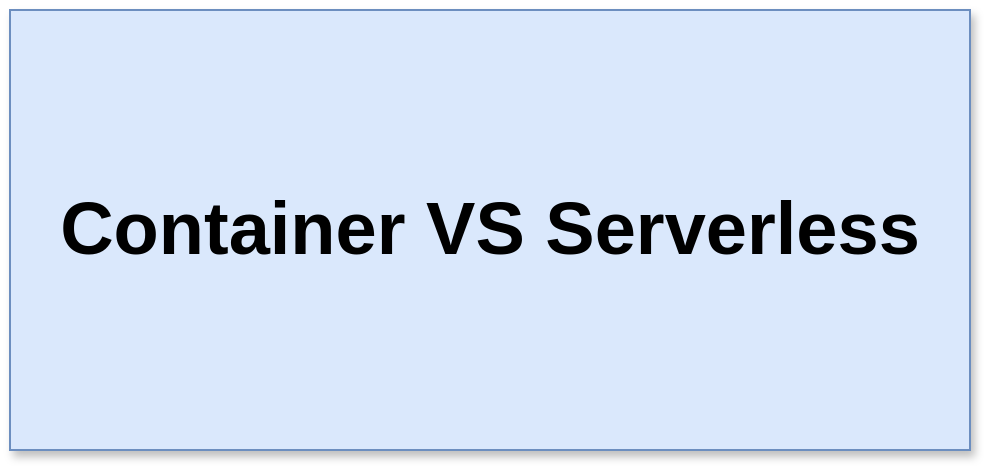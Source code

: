 <mxfile version="14.2.6" type="github" pages="2">
  <diagram id="RUg0fpaPUdboZP0s0-Rn" name="Page-1">
    <mxGraphModel dx="1038" dy="548" grid="1" gridSize="10" guides="1" tooltips="1" connect="1" arrows="1" fold="1" page="1" pageScale="1" pageWidth="1920" pageHeight="1200" math="0" shadow="0">
      <root>
        <mxCell id="0" />
        <mxCell id="1" parent="0" />
        <mxCell id="3zrFA4BYlM8P3fNeL2KV-1" value="Container VS Serverless" style="rounded=0;whiteSpace=wrap;html=1;fillColor=#dae8fc;strokeColor=#6c8ebf;shadow=1;fontSize=37;fontStyle=1;align=center;" vertex="1" parent="1">
          <mxGeometry x="450" y="260" width="480" height="220" as="geometry" />
        </mxCell>
      </root>
    </mxGraphModel>
  </diagram>
  <diagram id="6syx359uAunAKMhYW8UK" name="Page-2">
    <mxGraphModel dx="1038" dy="548" grid="1" gridSize="10" guides="1" tooltips="1" connect="1" arrows="1" fold="1" page="1" pageScale="1" pageWidth="827" pageHeight="1169" math="0" shadow="0">
      <root>
        <mxCell id="xrtiOd2CozrCP1-nwj0N-0" />
        <mxCell id="xrtiOd2CozrCP1-nwj0N-1" parent="xrtiOd2CozrCP1-nwj0N-0" />
        <mxCell id="xrtiOd2CozrCP1-nwj0N-2" value="" style="rounded=0;whiteSpace=wrap;html=1;fillColor=#dae8fc;strokeColor=#6c8ebf;" vertex="1" parent="xrtiOd2CozrCP1-nwj0N-1">
          <mxGeometry x="735" y="240" width="540" height="270" as="geometry" />
        </mxCell>
        <mxCell id="xrtiOd2CozrCP1-nwj0N-3" value="Your Computer" style="text;html=1;strokeColor=none;fillColor=none;align=center;verticalAlign=middle;whiteSpace=wrap;rounded=0;fontSize=21;fontStyle=1" vertex="1" parent="xrtiOd2CozrCP1-nwj0N-1">
          <mxGeometry x="886.25" y="210" width="237.5" height="20" as="geometry" />
        </mxCell>
        <mxCell id="xrtiOd2CozrCP1-nwj0N-4" value="Event Bus" style="rounded=0;whiteSpace=wrap;html=1;fontSize=21;" vertex="1" parent="xrtiOd2CozrCP1-nwj0N-1">
          <mxGeometry x="877.5" y="430" width="255" height="60" as="geometry" />
        </mxCell>
        <mxCell id="xrtiOd2CozrCP1-nwj0N-5" value="Users" style="rounded=0;whiteSpace=wrap;html=1;fontSize=21;" vertex="1" parent="xrtiOd2CozrCP1-nwj0N-1">
          <mxGeometry x="745" y="250" width="120" height="60" as="geometry" />
        </mxCell>
        <mxCell id="xrtiOd2CozrCP1-nwj0N-6" value="Products" style="rounded=0;whiteSpace=wrap;html=1;fontSize=21;" vertex="1" parent="xrtiOd2CozrCP1-nwj0N-1">
          <mxGeometry x="877.5" y="250" width="120" height="60" as="geometry" />
        </mxCell>
        <mxCell id="xrtiOd2CozrCP1-nwj0N-7" value="Moderation" style="rounded=0;whiteSpace=wrap;html=1;fontSize=21;" vertex="1" parent="xrtiOd2CozrCP1-nwj0N-1">
          <mxGeometry x="1140" y="250" width="120" height="60" as="geometry" />
        </mxCell>
        <mxCell id="xrtiOd2CozrCP1-nwj0N-8" value="Query" style="rounded=0;whiteSpace=wrap;html=1;fontSize=21;" vertex="1" parent="xrtiOd2CozrCP1-nwj0N-1">
          <mxGeometry x="1010" y="250" width="120" height="60" as="geometry" />
        </mxCell>
        <mxCell id="xrtiOd2CozrCP1-nwj0N-9" value="Port 4005" style="rounded=0;whiteSpace=wrap;html=1;fontSize=17;fontStyle=1" vertex="1" parent="xrtiOd2CozrCP1-nwj0N-1">
          <mxGeometry x="877.5" y="400" width="255" height="30" as="geometry" />
        </mxCell>
        <mxCell id="xrtiOd2CozrCP1-nwj0N-10" style="edgeStyle=orthogonalEdgeStyle;rounded=0;orthogonalLoop=1;jettySize=auto;html=1;exitX=0.5;exitY=1;exitDx=0;exitDy=0;entryX=0.5;entryY=0;entryDx=0;entryDy=0;fontSize=17;" edge="1" parent="xrtiOd2CozrCP1-nwj0N-1" source="xrtiOd2CozrCP1-nwj0N-11" target="xrtiOd2CozrCP1-nwj0N-9">
          <mxGeometry relative="1" as="geometry" />
        </mxCell>
        <mxCell id="xrtiOd2CozrCP1-nwj0N-11" value="Port 4000" style="rounded=0;whiteSpace=wrap;html=1;fontSize=17;fontStyle=1" vertex="1" parent="xrtiOd2CozrCP1-nwj0N-1">
          <mxGeometry x="745" y="310" width="120" height="30" as="geometry" />
        </mxCell>
        <mxCell id="xrtiOd2CozrCP1-nwj0N-12" style="edgeStyle=orthogonalEdgeStyle;rounded=0;orthogonalLoop=1;jettySize=auto;html=1;exitX=0.5;exitY=1;exitDx=0;exitDy=0;entryX=0.5;entryY=0;entryDx=0;entryDy=0;fontSize=17;" edge="1" parent="xrtiOd2CozrCP1-nwj0N-1" source="xrtiOd2CozrCP1-nwj0N-13" target="xrtiOd2CozrCP1-nwj0N-9">
          <mxGeometry relative="1" as="geometry" />
        </mxCell>
        <mxCell id="xrtiOd2CozrCP1-nwj0N-13" value="Port 4001" style="rounded=0;whiteSpace=wrap;html=1;fontSize=17;fontStyle=1" vertex="1" parent="xrtiOd2CozrCP1-nwj0N-1">
          <mxGeometry x="877.5" y="310" width="120" height="30" as="geometry" />
        </mxCell>
        <mxCell id="xrtiOd2CozrCP1-nwj0N-14" style="edgeStyle=orthogonalEdgeStyle;rounded=0;orthogonalLoop=1;jettySize=auto;html=1;exitX=0.5;exitY=1;exitDx=0;exitDy=0;entryX=0.5;entryY=0;entryDx=0;entryDy=0;fontSize=17;" edge="1" parent="xrtiOd2CozrCP1-nwj0N-1" source="xrtiOd2CozrCP1-nwj0N-15" target="xrtiOd2CozrCP1-nwj0N-9">
          <mxGeometry relative="1" as="geometry" />
        </mxCell>
        <mxCell id="xrtiOd2CozrCP1-nwj0N-15" value="Port 4002" style="rounded=0;whiteSpace=wrap;html=1;fontSize=17;fontStyle=1" vertex="1" parent="xrtiOd2CozrCP1-nwj0N-1">
          <mxGeometry x="1010" y="310" width="120" height="30" as="geometry" />
        </mxCell>
        <mxCell id="xrtiOd2CozrCP1-nwj0N-16" style="edgeStyle=orthogonalEdgeStyle;rounded=0;orthogonalLoop=1;jettySize=auto;html=1;exitX=0.5;exitY=1;exitDx=0;exitDy=0;fontSize=17;" edge="1" parent="xrtiOd2CozrCP1-nwj0N-1" source="xrtiOd2CozrCP1-nwj0N-17" target="xrtiOd2CozrCP1-nwj0N-9">
          <mxGeometry relative="1" as="geometry" />
        </mxCell>
        <mxCell id="xrtiOd2CozrCP1-nwj0N-17" value="Port 4003" style="rounded=0;whiteSpace=wrap;html=1;fontSize=17;fontStyle=1" vertex="1" parent="xrtiOd2CozrCP1-nwj0N-1">
          <mxGeometry x="1140" y="310" width="120" height="30" as="geometry" />
        </mxCell>
      </root>
    </mxGraphModel>
  </diagram>
</mxfile>
